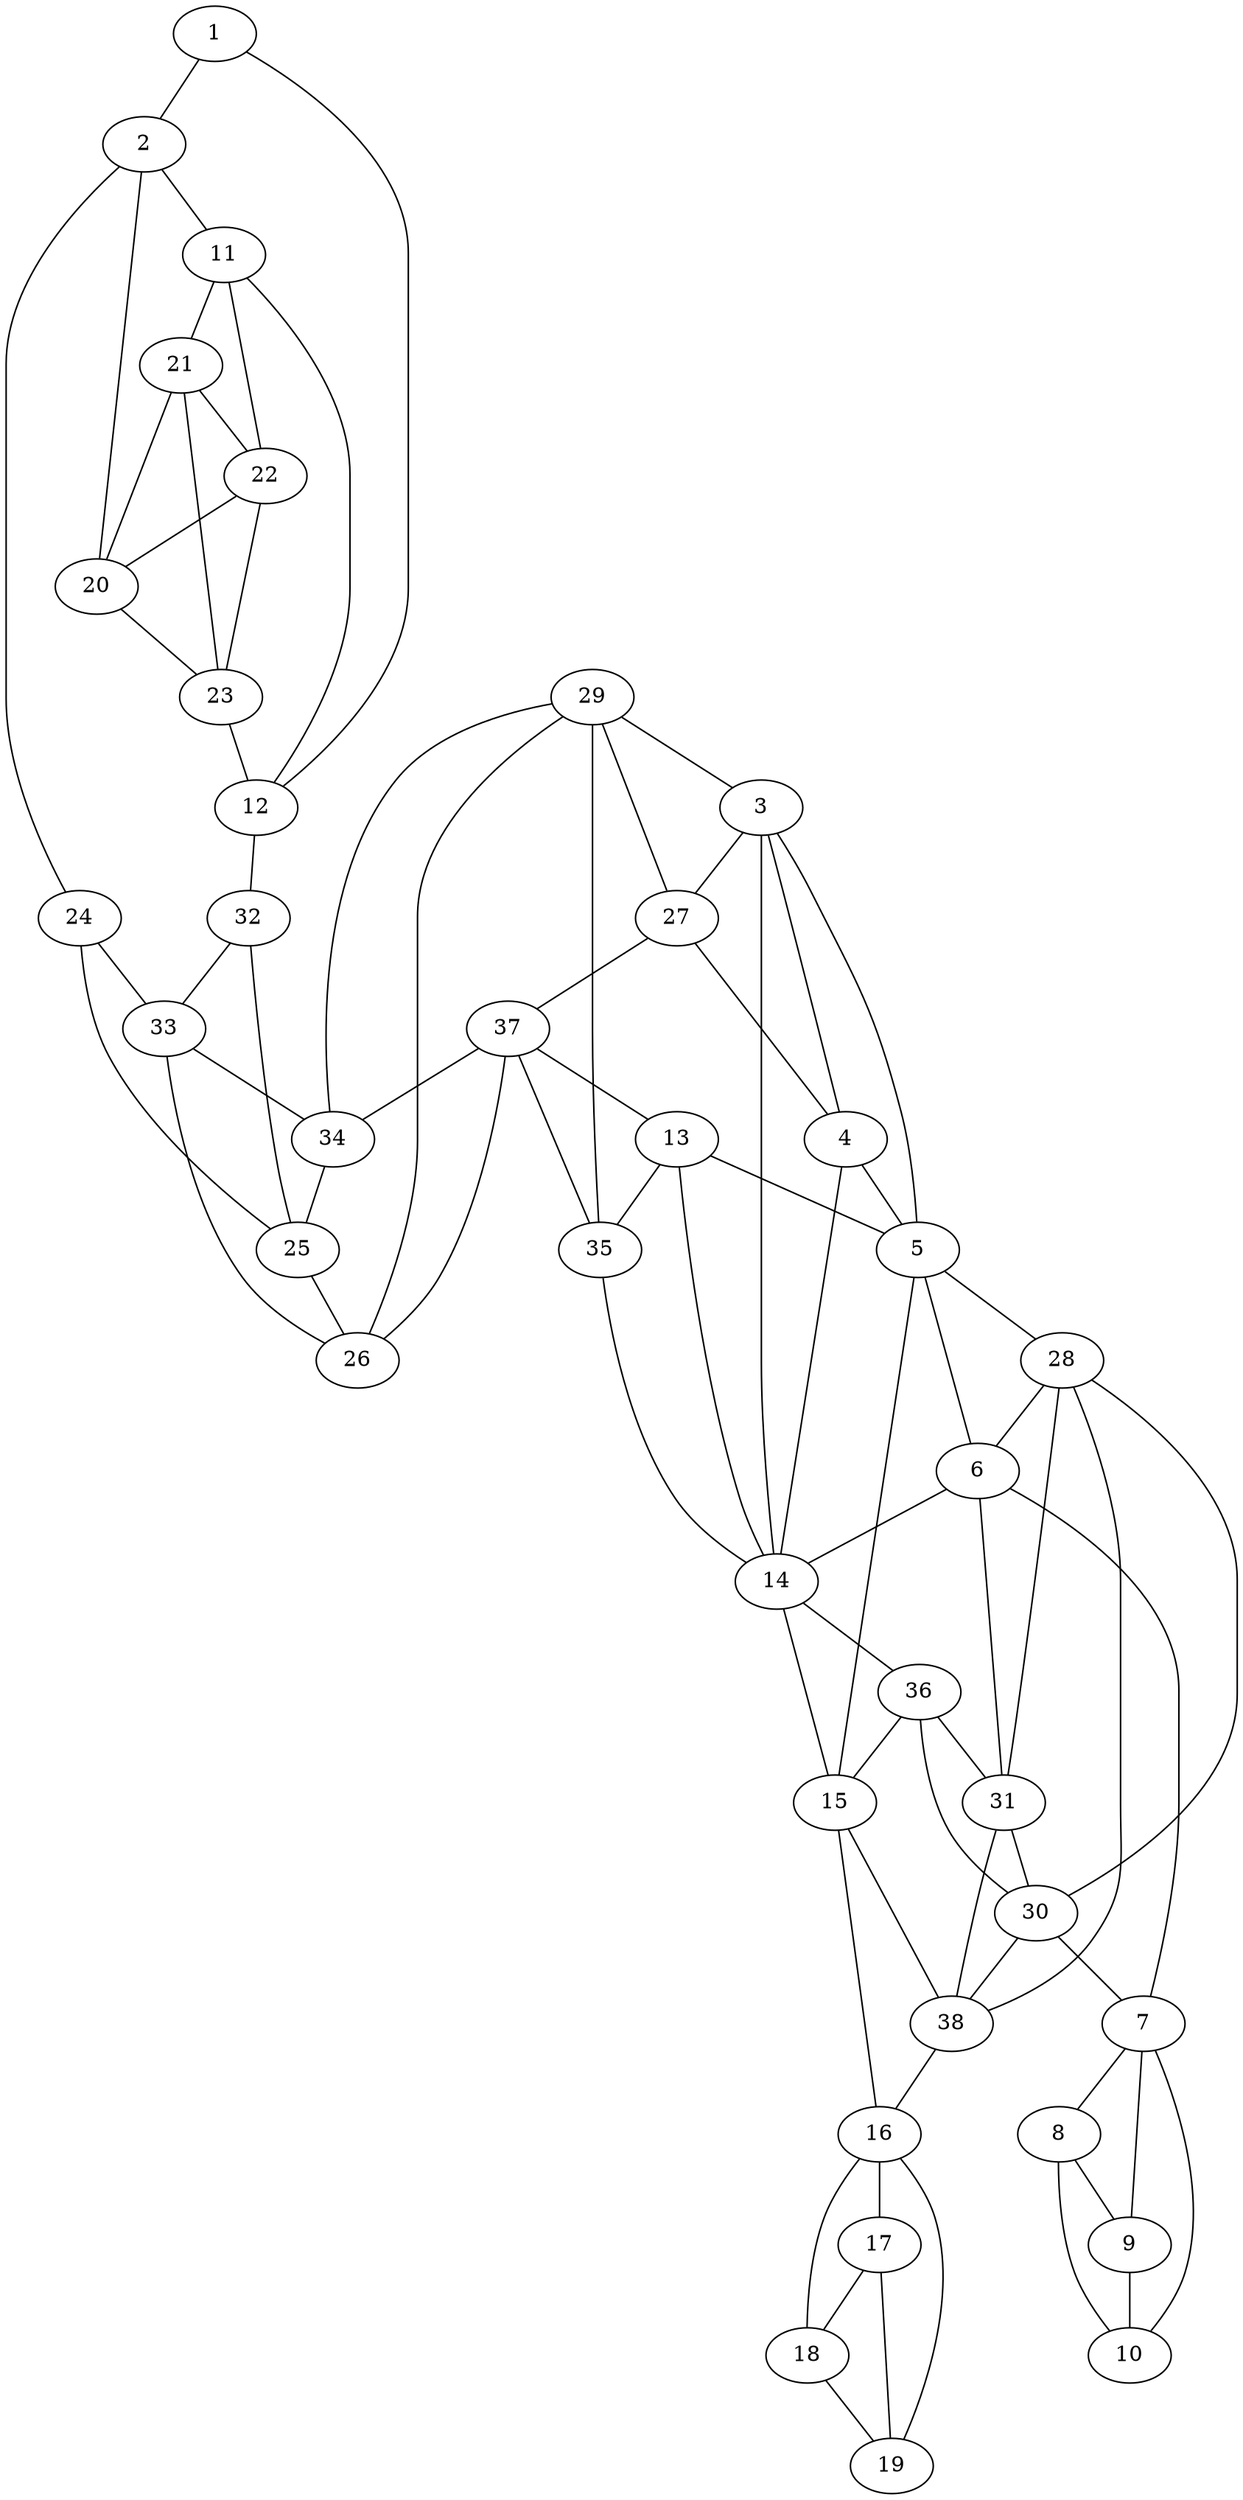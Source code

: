 graph pdb1eoo {
	1	 [aaLength=17,
		sequence=SLRSDLINALYDENQKY,
		type=0];
	2	 [aaLength=23,
		sequence=DTKVLSTIFELFSRPIINKIAEK,
		type=0];
	1 -- 2	 [distance0="35.92969",
		frequency=1,
		type0=1];
	12	 [aaLength=24,
		sequence=DTKVLSTIFELFSRPIINKIAEKH,
		type=0];
	1 -- 12	 [distance0="45.25765",
		frequency=1,
		type0=3];
	11	 [aaLength=17,
		sequence=SLRSDLINALYDENQKY,
		type=0];
	2 -- 11	 [distance0="45.24283",
		frequency=1,
		type0=3];
	24	 [aaLength=3,
		sequence=IVE,
		type=1];
	2 -- 24	 [distance0="3.0",
		frequency=1,
		type0=4];
	3	 [aaLength=3,
		sequence=PFD,
		type=0];
	4	 [aaLength=6,
		sequence=RKSSLK,
		type=0];
	3 -- 4	 [distance0="43.02854",
		frequency=1,
		type0=3];
	5	 [aaLength=8,
		sequence=NINELNEI,
		type=0];
	3 -- 5	 [distance0="41.32286",
		frequency=1,
		type0=2];
	14	 [aaLength=5,
		sequence=NINEL,
		type=0];
	3 -- 14	 [distance0="33.2371",
		frequency=1,
		type0=1];
	27	 [aaLength=13,
		sequence=YIAHWIIGYVYTR,
		type=1];
	3 -- 27	 [distance0="1.0",
		frequency=1,
		type0=4];
	4 -- 5	 [distance0="11.1116",
		distance1="2.0",
		frequency=2,
		type0=1,
		type1=4];
	28	 [aaLength=10,
		sequence=YKGVKVFLQD,
		type=1];
	5 -- 28	 [distance0="3.0",
		frequency=1,
		type0=4];
	6	 [aaLength=4,
		sequence=KWVI,
		type=0];
	6 -- 5	 [distance0="34.03183",
		frequency=1,
		type0=3];
	7	 [aaLength=7,
		sequence=HYKDFVE,
		type=0];
	6 -- 7	 [distance0="24.9731",
		frequency=1,
		type0=1];
	6 -- 14	 [distance0="29.95862",
		frequency=1,
		type0=2];
	31	 [aaLength=5,
		sequence=AGDLA,
		type=1];
	6 -- 31	 [distance0="0.0",
		frequency=1,
		type0=5];
	8	 [aaLength=11,
		sequence=SEDEFLDYWRN,
		type=0];
	7 -- 8	 [distance0="20.59176",
		distance1="6.0",
		frequency=2,
		type0=1,
		type1=4];
	9	 [aaLength=6,
		sequence=TSQLRN,
		type=0];
	7 -- 9	 [distance0="31.14863",
		frequency=1,
		type0=3];
	8 -- 9	 [distance0="21.57066",
		distance1="3.0",
		frequency=2,
		type0=2,
		type1=4];
	10	 [aaLength=11,
		sequence=NISEYRNWIYR,
		type=0];
	9 -- 10	 [distance0="20.7638",
		distance1="4.0",
		frequency=2,
		type0=1,
		type1=4];
	10 -- 8	 [distance0="26.00503",
		frequency=1,
		type0=2];
	10 -- 7	 [distance0="37.90497",
		frequency=1,
		type0=3];
	11 -- 12	 [distance0="35.92712",
		frequency=1,
		type0=1];
	21	 [aaLength=6,
		sequence=VCGIIS,
		type=1];
	11 -- 21	 [distance0="44.93237",
		frequency=1,
		type0=3];
	22	 [aaLength=6,
		sequence=VCGIIS,
		type=1];
	11 -- 22	 [distance0="1.0",
		frequency=1,
		type0=4];
	32	 [aaLength=3,
		sequence=IVE,
		type=1];
	12 -- 32	 [distance0="2.0",
		frequency=1,
		type0=4];
	13	 [aaLength=3,
		sequence=PFD,
		type=0];
	13 -- 5	 [distance0="32.38343",
		frequency=1,
		type0=2];
	13 -- 14	 [distance0="39.36646",
		frequency=1,
		type0=3];
	35	 [aaLength=13,
		sequence=YIAHWIIGYVYTR,
		type=1];
	13 -- 35	 [distance0="1.0",
		frequency=1,
		type0=4];
	14 -- 4	 [distance0="23.66772",
		frequency=1,
		type0=2];
	36	 [aaLength=10,
		sequence=YKGVKVFLQD,
		type=1];
	14 -- 36	 [distance0="6.0",
		frequency=1,
		type0=4];
	15	 [aaLength=5,
		sequence=KWVIA,
		type=0];
	15 -- 5	 [distance0="32.6771",
		frequency=1,
		type0=2];
	15 -- 14	 [distance0="34.10589",
		frequency=1,
		type0=3];
	16	 [aaLength=8,
		sequence=HYKDFVEG,
		type=0];
	15 -- 16	 [distance0="23.75772",
		frequency=1,
		type0=1];
	38	 [aaLength=3,
		sequence=NIG,
		type=1];
	15 -- 38	 [distance0="10.0",
		frequency=1,
		type0=4];
	17	 [aaLength=12,
		sequence=SEDEFLDYWRNY,
		type=0];
	16 -- 17	 [distance0="20.60273",
		distance1="5.0",
		frequency=2,
		type0=1,
		type1=4];
	18	 [aaLength=7,
		sequence=TSQLRND,
		type=0];
	16 -- 18	 [distance0="31.02912",
		frequency=1,
		type0=3];
	17 -- 18	 [distance0="19.08574",
		distance1="2.0",
		frequency=2,
		type0=1,
		type1=4];
	19	 [aaLength=11,
		sequence=NISEYRNWIYR,
		type=0];
	18 -- 19	 [distance0="18.99119",
		distance1="3.0",
		frequency=2,
		type0=1,
		type1=4];
	19 -- 17	 [distance0="26.02132",
		frequency=1,
		type0=2];
	19 -- 16	 [distance0="37.88256",
		frequency=1,
		type0=3];
	20	 [aaLength=3,
		sequence=IYP,
		type=1];
	20 -- 2	 [distance0="3.0",
		frequency=1,
		type0=4];
	23	 [aaLength=3,
		sequence=IYP,
		type=1];
	20 -- 23	 [distance0="0.0",
		frequency=1,
		type0=1];
	21 -- 20	 [distance0="4.0",
		frequency=1,
		type0=4];
	21 -- 22	 [distance0="0.0",
		frequency=1,
		type0=1];
	22 -- 23	 [distance0="10.0",
		distance1="4.0",
		frequency=2,
		type0=3,
		type1=4];
	22 -- 20	 [distance0="10.0",
		frequency=1,
		type0=2];
	23 -- 12	 [distance0="3.0",
		frequency=1,
		type0=4];
	23 -- 21	 [distance0="10.0",
		frequency=1,
		type0=2];
	25	 [aaLength=4,
		sequence=FTLY,
		type=1];
	24 -- 25	 [distance0="13.0",
		distance1="10.0",
		frequency=2,
		type0=2,
		type1=4];
	33	 [aaLength=4,
		sequence=FTLY,
		type=1];
	24 -- 33	 [distance0="13.0",
		frequency=1,
		type0=3];
	26	 [aaLength=11,
		sequence=KIAIDIKTTYT,
		type=1];
	25 -- 26	 [distance0="11.0",
		distance1="7.0",
		frequency=2,
		type0=2,
		type1=4];
	27 -- 4	 [distance0="3.0",
		frequency=1,
		type0=4];
	29	 [aaLength=4,
		sequence=TLGG,
		type=1];
	27 -- 29	 [distance0="22.0",
		frequency=1,
		type0=2];
	37	 [aaLength=4,
		sequence=TLGG,
		type=1];
	27 -- 37	 [distance0="22.0",
		frequency=1,
		type0=3];
	28 -- 6	 [distance0="0.0",
		frequency=1,
		type0=5];
	30	 [aaLength=4,
		sequence=NIGS,
		type=1];
	28 -- 30	 [distance0="25.0",
		frequency=1,
		type0=3];
	28 -- 31	 [distance0="14.0",
		frequency=1,
		type0=2];
	29 -- 3	 [distance0="14.0",
		frequency=1,
		type0=4];
	29 -- 26	 [distance0="20.0",
		frequency=1,
		type0=2];
	34	 [aaLength=11,
		sequence=KIAIDIKTTYT,
		type=1];
	29 -- 34	 [distance0="20.0",
		frequency=1,
		type0=3];
	30 -- 7	 [distance0="3.0",
		frequency=1,
		type0=4];
	30 -- 38	 [distance0="0.0",
		frequency=1,
		type0=1];
	31 -- 30	 [distance0="11.0",
		distance1="6.0",
		frequency=2,
		type0=1,
		type1=4];
	31 -- 38	 [distance0="11.0",
		frequency=1,
		type0=2];
	32 -- 25	 [distance0="13.0",
		frequency=1,
		type0=2];
	32 -- 33	 [distance0="13.0",
		distance1="10.0",
		frequency=2,
		type0=3,
		type1=4];
	33 -- 26	 [distance0="11.0",
		frequency=1,
		type0=2];
	33 -- 34	 [distance0="11.0",
		distance1="7.0",
		frequency=2,
		type0=3,
		type1=4];
	34 -- 25	 [distance0="11.0",
		frequency=1,
		type0=2];
	35 -- 14	 [distance0="11.0",
		frequency=1,
		type0=4];
	35 -- 29	 [distance0="22.0",
		frequency=1,
		type0=2];
	35 -- 37	 [distance0="22.0",
		frequency=1,
		type0=3];
	36 -- 15	 [distance0="0.0",
		frequency=1,
		type0=5];
	36 -- 30	 [distance0="25.0",
		frequency=1,
		type0=3];
	36 -- 31	 [distance0="14.0",
		frequency=1,
		type0=2];
	37 -- 13	 [distance0="14.0",
		frequency=1,
		type0=4];
	37 -- 26	 [distance0="20.0",
		frequency=1,
		type0=2];
	37 -- 34	 [distance0="20.0",
		frequency=1,
		type0=3];
	38 -- 16	 [distance0="4.0",
		frequency=1,
		type0=4];
	38 -- 28	 [distance0="25.0",
		frequency=1,
		type0=3];
}
